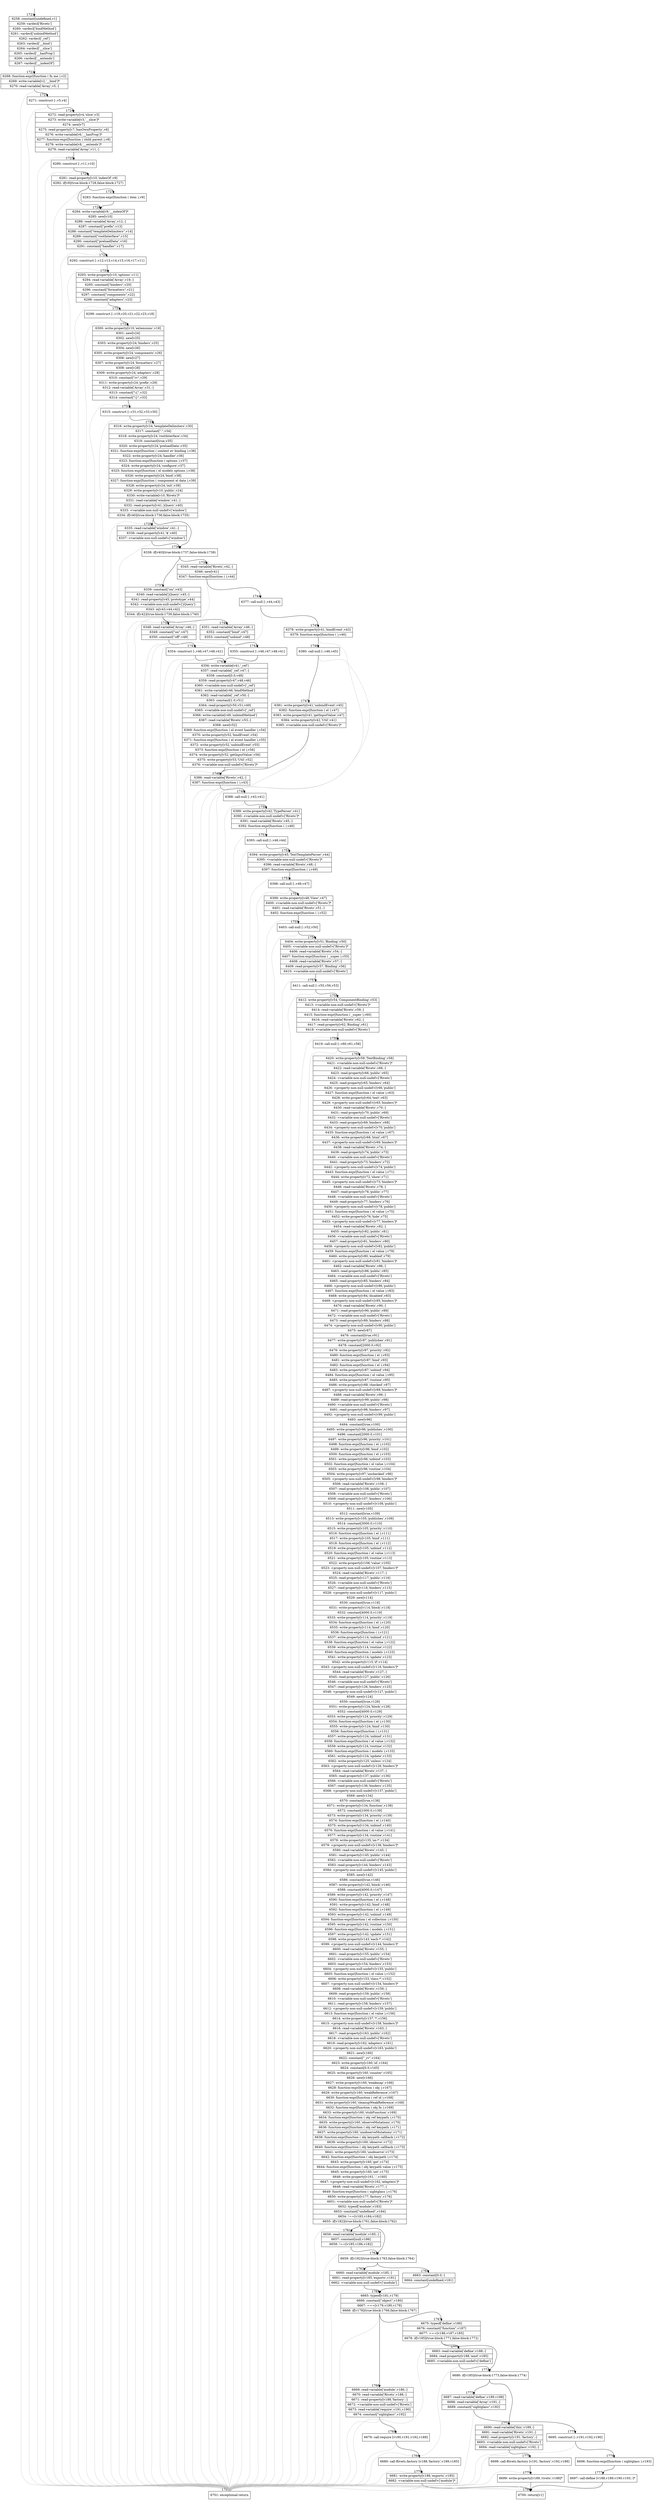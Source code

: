 digraph {
rankdir="TD"
BB_entry1[shape=none,label=""];
BB_entry1 -> BB1721 [tailport=s, headport=n, headlabel="    1721"]
BB1721 [shape=record label="{6258: constant[undefined,v1]|6259: vardecl['Rivets']|6260: vardecl['bindMethod']|6261: vardecl['unbindMethod']|6262: vardecl['_ref']|6263: vardecl['__bind']|6264: vardecl['__slice']|6265: vardecl['__hasProp']|6266: vardecl['__extends']|6267: vardecl['__indexOf']}" ] 
BB1721 -> BB1722 [tailport=s, headport=n, headlabel="      1722"]
BB1722 [shape=record label="{6268: function-expr[function ( fn me ),v2]|6269: write-variable[v2,'__bind']*|6270: read-variable['Array',v5,-]}" ] 
BB1722 -> BB1723 [tailport=s, headport=n, headlabel="      1723"]
BB1722 -> BB1781 [tailport=s, headport=n, color=gray, headlabel="      1781"]
BB1723 [shape=record label="{6271: construct [-,v5,v4]}" ] 
BB1723 -> BB1724 [tailport=s, headport=n, headlabel="      1724"]
BB1723 -> BB1781 [tailport=s, headport=n, color=gray]
BB1724 [shape=record label="{6272: read-property[v4,'slice',v3]|6273: write-variable[v3,'__slice']*|6274: new[v7]|6275: read-property[v7,'hasOwnProperty',v6]|6276: write-variable[v6,'__hasProp']*|6277: function-expr[function ( child parent ),v8]|6278: write-variable[v8,'__extends']*|6279: read-variable['Array',v11,-]}" ] 
BB1724 -> BB1725 [tailport=s, headport=n, headlabel="      1725"]
BB1724 -> BB1781 [tailport=s, headport=n, color=gray]
BB1725 [shape=record label="{6280: construct [-,v11,v10]}" ] 
BB1725 -> BB1726 [tailport=s, headport=n, headlabel="      1726"]
BB1725 -> BB1781 [tailport=s, headport=n, color=gray]
BB1726 [shape=record label="{6281: read-property[v10,'indexOf',v9]|6282: if[v9](true-block:1728,false-block:1727)}" ] 
BB1726 -> BB1728 [tailport=s, headport=n, headlabel="      1728"]
BB1726 -> BB1727 [tailport=s, headport=n, headlabel="      1727"]
BB1726 -> BB1781 [tailport=s, headport=n, color=gray]
BB1727 [shape=record label="{6283: function-expr[function ( item ),v9]}" ] 
BB1727 -> BB1728 [tailport=s, headport=n]
BB1728 [shape=record label="{6284: write-variable[v9,'__indexOf']*|6285: new[v10]|6286: read-variable['Array',v12,-]|6287: constant[\"prefix\",v13]|6288: constant[\"templateDelimiters\",v14]|6289: constant[\"rootInterface\",v15]|6290: constant[\"preloadData\",v16]|6291: constant[\"handler\",v17]}" ] 
BB1728 -> BB1729 [tailport=s, headport=n, headlabel="      1729"]
BB1728 -> BB1781 [tailport=s, headport=n, color=gray]
BB1729 [shape=record label="{6292: construct [-,v12,v13,v14,v15,v16,v17,v11]}" ] 
BB1729 -> BB1730 [tailport=s, headport=n, headlabel="      1730"]
BB1729 -> BB1781 [tailport=s, headport=n, color=gray]
BB1730 [shape=record label="{6293: write-property[v10,'options',v11]|6294: read-variable['Array',v19,-]|6295: constant[\"binders\",v20]|6296: constant[\"formatters\",v21]|6297: constant[\"components\",v22]|6298: constant[\"adapters\",v23]}" ] 
BB1730 -> BB1731 [tailport=s, headport=n, headlabel="      1731"]
BB1730 -> BB1781 [tailport=s, headport=n, color=gray]
BB1731 [shape=record label="{6299: construct [-,v19,v20,v21,v22,v23,v18]}" ] 
BB1731 -> BB1732 [tailport=s, headport=n, headlabel="      1732"]
BB1731 -> BB1781 [tailport=s, headport=n, color=gray]
BB1732 [shape=record label="{6300: write-property[v10,'extensions',v18]|6301: new[v24]|6302: new[v25]|6303: write-property[v24,'binders',v25]|6304: new[v26]|6305: write-property[v24,'components',v26]|6306: new[v27]|6307: write-property[v24,'formatters',v27]|6308: new[v28]|6309: write-property[v24,'adapters',v28]|6310: constant[\"rv\",v29]|6311: write-property[v24,'prefix',v29]|6312: read-variable['Array',v31,-]|6313: constant[\"\\\{\",v32]|6314: constant[\"\\\}\",v33]}" ] 
BB1732 -> BB1733 [tailport=s, headport=n, headlabel="      1733"]
BB1732 -> BB1781 [tailport=s, headport=n, color=gray]
BB1733 [shape=record label="{6315: construct [-,v31,v32,v33,v30]}" ] 
BB1733 -> BB1734 [tailport=s, headport=n, headlabel="      1734"]
BB1733 -> BB1781 [tailport=s, headport=n, color=gray]
BB1734 [shape=record label="{6316: write-property[v24,'templateDelimiters',v30]|6317: constant[\".\",v34]|6318: write-property[v24,'rootInterface',v34]|6319: constant[true,v35]|6320: write-property[v24,'preloadData',v35]|6321: function-expr[function ( context ev binding ),v36]|6322: write-property[v24,'handler',v36]|6323: function-expr[function ( options ),v37]|6324: write-property[v24,'configure',v37]|6325: function-expr[function ( el models options ),v38]|6326: write-property[v24,'bind',v38]|6327: function-expr[function ( component el data ),v39]|6328: write-property[v24,'init',v39]|6329: write-property[v10,'public',v24]|6330: write-variable[v10,'Rivets']*|6331: read-variable['window',v41,-]|6332: read-property[v41,'jQuery',v40]|6333: \<variable-non-null-undef\>['window']|6334: if[v40](true-block:1736,false-block:1735)}" ] 
BB1734 -> BB1736 [tailport=s, headport=n, headlabel="      1736"]
BB1734 -> BB1735 [tailport=s, headport=n, headlabel="      1735"]
BB1734 -> BB1781 [tailport=s, headport=n, color=gray]
BB1735 [shape=record label="{6335: read-variable['window',v41,-]|6336: read-property[v41,'$',v40]|6337: \<variable-non-null-undef\>['window']}" ] 
BB1735 -> BB1736 [tailport=s, headport=n]
BB1735 -> BB1781 [tailport=s, headport=n, color=gray]
BB1736 [shape=record label="{6338: if[v40](true-block:1737,false-block:1738)}" ] 
BB1736 -> BB1737 [tailport=s, headport=n, headlabel="      1737"]
BB1736 -> BB1738 [tailport=s, headport=n, headlabel="      1738"]
BB1737 [shape=record label="{6339: constant[\"on\",v43]|6340: read-variable['jQuery',v45,-]|6341: read-property[v45,'prototype',v44]|6342: \<variable-non-null-undef\>['jQuery']|6343: in[v43,v44,v42]|6344: if[v42](true-block:1739,false-block:1740)}" ] 
BB1737 -> BB1739 [tailport=s, headport=n, headlabel="      1739"]
BB1737 -> BB1740 [tailport=s, headport=n, headlabel="      1740"]
BB1737 -> BB1781 [tailport=s, headport=n, color=gray]
BB1738 [shape=record label="{6345: read-variable['Rivets',v42,-]|6346: new[v41]|6347: function-expr[function ( ),v44]}" ] 
BB1738 -> BB1744 [tailport=s, headport=n, headlabel="      1744"]
BB1738 -> BB1781 [tailport=s, headport=n, color=gray]
BB1739 [shape=record label="{6348: read-variable['Array',v46,-]|6349: constant[\"on\",v47]|6350: constant[\"off\",v48]}" ] 
BB1739 -> BB1741 [tailport=s, headport=n, headlabel="      1741"]
BB1739 -> BB1781 [tailport=s, headport=n, color=gray]
BB1740 [shape=record label="{6351: read-variable['Array',v46,-]|6352: constant[\"bind\",v47]|6353: constant[\"unbind\",v48]}" ] 
BB1740 -> BB1742 [tailport=s, headport=n, headlabel="      1742"]
BB1740 -> BB1781 [tailport=s, headport=n, color=gray]
BB1741 [shape=record label="{6354: construct [-,v46,v47,v48,v41]}" ] 
BB1741 -> BB1743 [tailport=s, headport=n, headlabel="      1743"]
BB1741 -> BB1781 [tailport=s, headport=n, color=gray]
BB1742 [shape=record label="{6355: construct [-,v46,v47,v48,v41]}" ] 
BB1742 -> BB1743 [tailport=s, headport=n]
BB1742 -> BB1781 [tailport=s, headport=n, color=gray]
BB1743 [shape=record label="{6356: write-variable[v41,'_ref']|6357: read-variable['_ref',v47,-]|6358: constant[0.0,v48]|6359: read-property[v47,v48,v46]|6360: \<variable-non-null-undef\>['_ref']|6361: write-variable[v46,'bindMethod']|6362: read-variable['_ref',v50,-]|6363: constant[1.0,v51]|6364: read-property[v50,v51,v49]|6365: \<variable-non-null-undef\>['_ref']|6366: write-variable[v49,'unbindMethod']|6367: read-variable['Rivets',v53,-]|6368: new[v52]|6369: function-expr[function ( el event handler ),v54]|6370: write-property[v52,'bindEvent',v54]|6371: function-expr[function ( el event handler ),v55]|6372: write-property[v52,'unbindEvent',v55]|6373: function-expr[function ( el ),v56]|6374: write-property[v52,'getInputValue',v56]|6375: write-property[v53,'Util',v52]|6376: \<variable-non-null-undef\>['Rivets']*}" ] 
BB1743 -> BB1748 [tailport=s, headport=n, headlabel="      1748"]
BB1743 -> BB1781 [tailport=s, headport=n, color=gray]
BB1744 [shape=record label="{6377: call-null [-,v44,v43]}" ] 
BB1744 -> BB1745 [tailport=s, headport=n, headlabel="      1745"]
BB1744 -> BB1781 [tailport=s, headport=n, color=gray]
BB1745 [shape=record label="{6378: write-property[v41,'bindEvent',v43]|6379: function-expr[function ( ),v46]}" ] 
BB1745 -> BB1746 [tailport=s, headport=n, headlabel="      1746"]
BB1745 -> BB1781 [tailport=s, headport=n, color=gray]
BB1746 [shape=record label="{6380: call-null [-,v46,v45]}" ] 
BB1746 -> BB1747 [tailport=s, headport=n, headlabel="      1747"]
BB1746 -> BB1781 [tailport=s, headport=n, color=gray]
BB1747 [shape=record label="{6381: write-property[v41,'unbindEvent',v45]|6382: function-expr[function ( el ),v47]|6383: write-property[v41,'getInputValue',v47]|6384: write-property[v42,'Util',v41]|6385: \<variable-non-null-undef\>['Rivets']*}" ] 
BB1747 -> BB1748 [tailport=s, headport=n]
BB1747 -> BB1781 [tailport=s, headport=n, color=gray]
BB1748 [shape=record label="{6386: read-variable['Rivets',v42,-]|6387: function-expr[function ( ),v43]}" ] 
BB1748 -> BB1749 [tailport=s, headport=n, headlabel="      1749"]
BB1748 -> BB1781 [tailport=s, headport=n, color=gray]
BB1749 [shape=record label="{6388: call-null [-,v43,v41]}" ] 
BB1749 -> BB1750 [tailport=s, headport=n, headlabel="      1750"]
BB1749 -> BB1781 [tailport=s, headport=n, color=gray]
BB1750 [shape=record label="{6389: write-property[v42,'TypeParser',v41]|6390: \<variable-non-null-undef\>['Rivets']*|6391: read-variable['Rivets',v45,-]|6392: function-expr[function ( ),v46]}" ] 
BB1750 -> BB1751 [tailport=s, headport=n, headlabel="      1751"]
BB1750 -> BB1781 [tailport=s, headport=n, color=gray]
BB1751 [shape=record label="{6393: call-null [-,v46,v44]}" ] 
BB1751 -> BB1752 [tailport=s, headport=n, headlabel="      1752"]
BB1751 -> BB1781 [tailport=s, headport=n, color=gray]
BB1752 [shape=record label="{6394: write-property[v45,'TextTemplateParser',v44]|6395: \<variable-non-null-undef\>['Rivets']*|6396: read-variable['Rivets',v48,-]|6397: function-expr[function ( ),v49]}" ] 
BB1752 -> BB1753 [tailport=s, headport=n, headlabel="      1753"]
BB1752 -> BB1781 [tailport=s, headport=n, color=gray]
BB1753 [shape=record label="{6398: call-null [-,v49,v47]}" ] 
BB1753 -> BB1754 [tailport=s, headport=n, headlabel="      1754"]
BB1753 -> BB1781 [tailport=s, headport=n, color=gray]
BB1754 [shape=record label="{6399: write-property[v48,'View',v47]|6400: \<variable-non-null-undef\>['Rivets']*|6401: read-variable['Rivets',v51,-]|6402: function-expr[function ( ),v52]}" ] 
BB1754 -> BB1755 [tailport=s, headport=n, headlabel="      1755"]
BB1754 -> BB1781 [tailport=s, headport=n, color=gray]
BB1755 [shape=record label="{6403: call-null [-,v52,v50]}" ] 
BB1755 -> BB1756 [tailport=s, headport=n, headlabel="      1756"]
BB1755 -> BB1781 [tailport=s, headport=n, color=gray]
BB1756 [shape=record label="{6404: write-property[v51,'Binding',v50]|6405: \<variable-non-null-undef\>['Rivets']*|6406: read-variable['Rivets',v54,-]|6407: function-expr[function ( _super ),v55]|6408: read-variable['Rivets',v57,-]|6409: read-property[v57,'Binding',v56]|6410: \<variable-non-null-undef\>['Rivets']}" ] 
BB1756 -> BB1757 [tailport=s, headport=n, headlabel="      1757"]
BB1756 -> BB1781 [tailport=s, headport=n, color=gray]
BB1757 [shape=record label="{6411: call-null [-,v55,v56,v53]}" ] 
BB1757 -> BB1758 [tailport=s, headport=n, headlabel="      1758"]
BB1757 -> BB1781 [tailport=s, headport=n, color=gray]
BB1758 [shape=record label="{6412: write-property[v54,'ComponentBinding',v53]|6413: \<variable-non-null-undef\>['Rivets']*|6414: read-variable['Rivets',v59,-]|6415: function-expr[function ( _super ),v60]|6416: read-variable['Rivets',v62,-]|6417: read-property[v62,'Binding',v61]|6418: \<variable-non-null-undef\>['Rivets']}" ] 
BB1758 -> BB1759 [tailport=s, headport=n, headlabel="      1759"]
BB1758 -> BB1781 [tailport=s, headport=n, color=gray]
BB1759 [shape=record label="{6419: call-null [-,v60,v61,v58]}" ] 
BB1759 -> BB1760 [tailport=s, headport=n, headlabel="      1760"]
BB1759 -> BB1781 [tailport=s, headport=n, color=gray]
BB1760 [shape=record label="{6420: write-property[v59,'TextBinding',v58]|6421: \<variable-non-null-undef\>['Rivets']*|6422: read-variable['Rivets',v66,-]|6423: read-property[v66,'public',v65]|6424: \<variable-non-null-undef\>['Rivets']|6425: read-property[v65,'binders',v64]|6426: \<property-non-null-undef\>[v66,'public']|6427: function-expr[function ( el value ),v63]|6428: write-property[v64,'text',v63]|6429: \<property-non-null-undef\>[v65,'binders']*|6430: read-variable['Rivets',v70,-]|6431: read-property[v70,'public',v69]|6432: \<variable-non-null-undef\>['Rivets']|6433: read-property[v69,'binders',v68]|6434: \<property-non-null-undef\>[v70,'public']|6435: function-expr[function ( el value ),v67]|6436: write-property[v68,'html',v67]|6437: \<property-non-null-undef\>[v69,'binders']*|6438: read-variable['Rivets',v74,-]|6439: read-property[v74,'public',v73]|6440: \<variable-non-null-undef\>['Rivets']|6441: read-property[v73,'binders',v72]|6442: \<property-non-null-undef\>[v74,'public']|6443: function-expr[function ( el value ),v71]|6444: write-property[v72,'show',v71]|6445: \<property-non-null-undef\>[v73,'binders']*|6446: read-variable['Rivets',v78,-]|6447: read-property[v78,'public',v77]|6448: \<variable-non-null-undef\>['Rivets']|6449: read-property[v77,'binders',v76]|6450: \<property-non-null-undef\>[v78,'public']|6451: function-expr[function ( el value ),v75]|6452: write-property[v76,'hide',v75]|6453: \<property-non-null-undef\>[v77,'binders']*|6454: read-variable['Rivets',v82,-]|6455: read-property[v82,'public',v81]|6456: \<variable-non-null-undef\>['Rivets']|6457: read-property[v81,'binders',v80]|6458: \<property-non-null-undef\>[v82,'public']|6459: function-expr[function ( el value ),v79]|6460: write-property[v80,'enabled',v79]|6461: \<property-non-null-undef\>[v81,'binders']*|6462: read-variable['Rivets',v86,-]|6463: read-property[v86,'public',v85]|6464: \<variable-non-null-undef\>['Rivets']|6465: read-property[v85,'binders',v84]|6466: \<property-non-null-undef\>[v86,'public']|6467: function-expr[function ( el value ),v83]|6468: write-property[v84,'disabled',v83]|6469: \<property-non-null-undef\>[v85,'binders']*|6470: read-variable['Rivets',v90,-]|6471: read-property[v90,'public',v89]|6472: \<variable-non-null-undef\>['Rivets']|6473: read-property[v89,'binders',v88]|6474: \<property-non-null-undef\>[v90,'public']|6475: new[v87]|6476: constant[true,v91]|6477: write-property[v87,'publishes',v91]|6478: constant[2000.0,v92]|6479: write-property[v87,'priority',v92]|6480: function-expr[function ( el ),v93]|6481: write-property[v87,'bind',v93]|6482: function-expr[function ( el ),v94]|6483: write-property[v87,'unbind',v94]|6484: function-expr[function ( el value ),v95]|6485: write-property[v87,'routine',v95]|6486: write-property[v88,'checked',v87]|6487: \<property-non-null-undef\>[v89,'binders']*|6488: read-variable['Rivets',v99,-]|6489: read-property[v99,'public',v98]|6490: \<variable-non-null-undef\>['Rivets']|6491: read-property[v98,'binders',v97]|6492: \<property-non-null-undef\>[v99,'public']|6493: new[v96]|6494: constant[true,v100]|6495: write-property[v96,'publishes',v100]|6496: constant[2000.0,v101]|6497: write-property[v96,'priority',v101]|6498: function-expr[function ( el ),v102]|6499: write-property[v96,'bind',v102]|6500: function-expr[function ( el ),v103]|6501: write-property[v96,'unbind',v103]|6502: function-expr[function ( el value ),v104]|6503: write-property[v96,'routine',v104]|6504: write-property[v97,'unchecked',v96]|6505: \<property-non-null-undef\>[v98,'binders']*|6506: read-variable['Rivets',v108,-]|6507: read-property[v108,'public',v107]|6508: \<variable-non-null-undef\>['Rivets']|6509: read-property[v107,'binders',v106]|6510: \<property-non-null-undef\>[v108,'public']|6511: new[v105]|6512: constant[true,v109]|6513: write-property[v105,'publishes',v109]|6514: constant[3000.0,v110]|6515: write-property[v105,'priority',v110]|6516: function-expr[function ( el ),v111]|6517: write-property[v105,'bind',v111]|6518: function-expr[function ( el ),v112]|6519: write-property[v105,'unbind',v112]|6520: function-expr[function ( el value ),v113]|6521: write-property[v105,'routine',v113]|6522: write-property[v106,'value',v105]|6523: \<property-non-null-undef\>[v107,'binders']*|6524: read-variable['Rivets',v117,-]|6525: read-property[v117,'public',v116]|6526: \<variable-non-null-undef\>['Rivets']|6527: read-property[v116,'binders',v115]|6528: \<property-non-null-undef\>[v117,'public']|6529: new[v114]|6530: constant[true,v118]|6531: write-property[v114,'block',v118]|6532: constant[4000.0,v119]|6533: write-property[v114,'priority',v119]|6534: function-expr[function ( el ),v120]|6535: write-property[v114,'bind',v120]|6536: function-expr[function ( ),v121]|6537: write-property[v114,'unbind',v121]|6538: function-expr[function ( el value ),v122]|6539: write-property[v114,'routine',v122]|6540: function-expr[function ( models ),v123]|6541: write-property[v114,'update',v123]|6542: write-property[v115,'if',v114]|6543: \<property-non-null-undef\>[v116,'binders']*|6544: read-variable['Rivets',v127,-]|6545: read-property[v127,'public',v126]|6546: \<variable-non-null-undef\>['Rivets']|6547: read-property[v126,'binders',v125]|6548: \<property-non-null-undef\>[v127,'public']|6549: new[v124]|6550: constant[true,v128]|6551: write-property[v124,'block',v128]|6552: constant[4000.0,v129]|6553: write-property[v124,'priority',v129]|6554: function-expr[function ( el ),v130]|6555: write-property[v124,'bind',v130]|6556: function-expr[function ( ),v131]|6557: write-property[v124,'unbind',v131]|6558: function-expr[function ( el value ),v132]|6559: write-property[v124,'routine',v132]|6560: function-expr[function ( models ),v133]|6561: write-property[v124,'update',v133]|6562: write-property[v125,'unless',v124]|6563: \<property-non-null-undef\>[v126,'binders']*|6564: read-variable['Rivets',v137,-]|6565: read-property[v137,'public',v136]|6566: \<variable-non-null-undef\>['Rivets']|6567: read-property[v136,'binders',v135]|6568: \<property-non-null-undef\>[v137,'public']|6569: new[v134]|6570: constant[true,v138]|6571: write-property[v134,'function',v138]|6572: constant[1000.0,v139]|6573: write-property[v134,'priority',v139]|6574: function-expr[function ( el ),v140]|6575: write-property[v134,'unbind',v140]|6576: function-expr[function ( el value ),v141]|6577: write-property[v134,'routine',v141]|6578: write-property[v135,'on-*',v134]|6579: \<property-non-null-undef\>[v136,'binders']*|6580: read-variable['Rivets',v145,-]|6581: read-property[v145,'public',v144]|6582: \<variable-non-null-undef\>['Rivets']|6583: read-property[v144,'binders',v143]|6584: \<property-non-null-undef\>[v145,'public']|6585: new[v142]|6586: constant[true,v146]|6587: write-property[v142,'block',v146]|6588: constant[4000.0,v147]|6589: write-property[v142,'priority',v147]|6590: function-expr[function ( el ),v148]|6591: write-property[v142,'bind',v148]|6592: function-expr[function ( el ),v149]|6593: write-property[v142,'unbind',v149]|6594: function-expr[function ( el collection ),v150]|6595: write-property[v142,'routine',v150]|6596: function-expr[function ( models ),v151]|6597: write-property[v142,'update',v151]|6598: write-property[v143,'each-*',v142]|6599: \<property-non-null-undef\>[v144,'binders']*|6600: read-variable['Rivets',v155,-]|6601: read-property[v155,'public',v154]|6602: \<variable-non-null-undef\>['Rivets']|6603: read-property[v154,'binders',v153]|6604: \<property-non-null-undef\>[v155,'public']|6605: function-expr[function ( el value ),v152]|6606: write-property[v153,'class-*',v152]|6607: \<property-non-null-undef\>[v154,'binders']*|6608: read-variable['Rivets',v159,-]|6609: read-property[v159,'public',v158]|6610: \<variable-non-null-undef\>['Rivets']|6611: read-property[v158,'binders',v157]|6612: \<property-non-null-undef\>[v159,'public']|6613: function-expr[function ( el value ),v156]|6614: write-property[v157,'*',v156]|6615: \<property-non-null-undef\>[v158,'binders']*|6616: read-variable['Rivets',v163,-]|6617: read-property[v163,'public',v162]|6618: \<variable-non-null-undef\>['Rivets']|6619: read-property[v162,'adapters',v161]|6620: \<property-non-null-undef\>[v163,'public']|6621: new[v160]|6622: constant[\"_rv\",v164]|6623: write-property[v160,'id',v164]|6624: constant[0.0,v165]|6625: write-property[v160,'counter',v165]|6626: new[v166]|6627: write-property[v160,'weakmap',v166]|6628: function-expr[function ( obj ),v167]|6629: write-property[v160,'weakReference',v167]|6630: function-expr[function ( ref id ),v168]|6631: write-property[v160,'cleanupWeakReference',v168]|6632: function-expr[function ( obj fn ),v169]|6633: write-property[v160,'stubFunction',v169]|6634: function-expr[function ( obj ref keypath ),v170]|6635: write-property[v160,'observeMutations',v170]|6636: function-expr[function ( obj ref keypath ),v171]|6637: write-property[v160,'unobserveMutations',v171]|6638: function-expr[function ( obj keypath callback ),v172]|6639: write-property[v160,'observe',v172]|6640: function-expr[function ( obj keypath callback ),v173]|6641: write-property[v160,'unobserve',v173]|6642: function-expr[function ( obj keypath ),v174]|6643: write-property[v160,'get',v174]|6644: function-expr[function ( obj keypath value ),v175]|6645: write-property[v160,'set',v175]|6646: write-property[v161,'.',v160]|6647: \<property-non-null-undef\>[v162,'adapters']*|6648: read-variable['Rivets',v177,-]|6649: function-expr[function ( sightglass ),v176]|6650: write-property[v177,'factory',v176]|6651: \<variable-non-null-undef\>['Rivets']*|6652: typeof['module',v183]|6653: constant[\"undefined\",v184]|6654: !==[v183,v184,v182]|6655: if[v182](true-block:1761,false-block:1762)}" ] 
BB1760 -> BB1762 [tailport=s, headport=n, headlabel="      1762"]
BB1760 -> BB1761 [tailport=s, headport=n, headlabel="      1761"]
BB1760 -> BB1781 [tailport=s, headport=n, color=gray]
BB1761 [shape=record label="{6656: read-variable['module',v185,-]|6657: constant[null,v186]|6658: !==[v185,v186,v182]}" ] 
BB1761 -> BB1762 [tailport=s, headport=n]
BB1761 -> BB1781 [tailport=s, headport=n, color=gray]
BB1762 [shape=record label="{6659: if[v182](true-block:1763,false-block:1764)}" ] 
BB1762 -> BB1763 [tailport=s, headport=n, headlabel="      1763"]
BB1762 -> BB1764 [tailport=s, headport=n, headlabel="      1764"]
BB1763 [shape=record label="{6660: read-variable['module',v185,-]|6661: read-property[v185,'exports',v181]|6662: \<variable-non-null-undef\>['module']}" ] 
BB1763 -> BB1765 [tailport=s, headport=n, headlabel="      1765"]
BB1763 -> BB1781 [tailport=s, headport=n, color=gray]
BB1764 [shape=record label="{6663: constant[0.0,-]|6664: constant[undefined,v181]}" ] 
BB1764 -> BB1765 [tailport=s, headport=n]
BB1765 [shape=record label="{6665: typeof[v181,v179]|6666: constant[\"object\",v180]|6667: ===[v179,v180,v178]|6668: if[v178](true-block:1766,false-block:1767)}" ] 
BB1765 -> BB1766 [tailport=s, headport=n, headlabel="      1766"]
BB1765 -> BB1767 [tailport=s, headport=n, headlabel="      1767"]
BB1765 -> BB1781 [tailport=s, headport=n, color=gray]
BB1766 [shape=record label="{6669: read-variable['module',v186,-]|6670: read-variable['Rivets',v188,-]|6671: read-property[v188,'factory',-]|6672: \<variable-non-null-undef\>['Rivets']|6673: read-variable['require',v191,v190]|6674: constant[\"sightglass\",v192]}" ] 
BB1766 -> BB1768 [tailport=s, headport=n, headlabel="      1768"]
BB1766 -> BB1781 [tailport=s, headport=n, color=gray]
BB1767 [shape=record label="{6675: typeof['define',v186]|6676: constant[\"function\",v187]|6677: ===[v186,v187,v185]|6678: if[v185](true-block:1771,false-block:1772)}" ] 
BB1767 -> BB1772 [tailport=s, headport=n, headlabel="      1772"]
BB1767 -> BB1771 [tailport=s, headport=n, headlabel="      1771"]
BB1767 -> BB1781 [tailport=s, headport=n, color=gray]
BB1768 [shape=record label="{6679: call-require [v190,v191,v192,v189]}" ] 
BB1768 -> BB1769 [tailport=s, headport=n, headlabel="      1769"]
BB1768 -> BB1781 [tailport=s, headport=n, color=gray]
BB1769 [shape=record label="{6680: call-Rivets.factory [v188,'factory',v189,v185]}" ] 
BB1769 -> BB1770 [tailport=s, headport=n, headlabel="      1770"]
BB1769 -> BB1781 [tailport=s, headport=n, color=gray]
BB1770 [shape=record label="{6681: write-property[v186,'exports',v185]|6682: \<variable-non-null-undef\>['module']*}" ] 
BB1770 -> BB1780 [tailport=s, headport=n, headlabel="      1780"]
BB1770 -> BB1781 [tailport=s, headport=n, color=gray]
BB1771 [shape=record label="{6683: read-variable['define',v188,-]|6684: read-property[v188,'amd',v185]|6685: \<variable-non-null-undef\>['define']}" ] 
BB1771 -> BB1772 [tailport=s, headport=n]
BB1771 -> BB1781 [tailport=s, headport=n, color=gray]
BB1772 [shape=record label="{6686: if[v185](true-block:1773,false-block:1774)}" ] 
BB1772 -> BB1773 [tailport=s, headport=n, headlabel="      1773"]
BB1772 -> BB1774 [tailport=s, headport=n, headlabel="      1774"]
BB1773 [shape=record label="{6687: read-variable['define',v189,v188]|6688: read-variable['Array',v191,-]|6689: constant[\"sightglass\",v192]}" ] 
BB1773 -> BB1775 [tailport=s, headport=n, headlabel="      1775"]
BB1773 -> BB1781 [tailport=s, headport=n, color=gray]
BB1774 [shape=record label="{6690: read-variable['this',v189,-]|6691: read-variable['Rivets',v191,-]|6692: read-property[v191,'factory',-]|6693: \<variable-non-null-undef\>['Rivets']|6694: read-variable['sightglass',v192,-]}" ] 
BB1774 -> BB1778 [tailport=s, headport=n, headlabel="      1778"]
BB1774 -> BB1781 [tailport=s, headport=n, color=gray]
BB1775 [shape=record label="{6695: construct [-,v191,v192,v190]}" ] 
BB1775 -> BB1776 [tailport=s, headport=n, headlabel="      1776"]
BB1775 -> BB1781 [tailport=s, headport=n, color=gray]
BB1776 [shape=record label="{6696: function-expr[function ( sightglass ),v193]}" ] 
BB1776 -> BB1777 [tailport=s, headport=n, headlabel="      1777"]
BB1777 [shape=record label="{6697: call-define [v188,v189,v190,v193,-]*}" ] 
BB1777 -> BB1780 [tailport=s, headport=n]
BB1777 -> BB1781 [tailport=s, headport=n, color=gray]
BB1778 [shape=record label="{6698: call-Rivets.factory [v191,'factory',v192,v188]}" ] 
BB1778 -> BB1779 [tailport=s, headport=n, headlabel="      1779"]
BB1778 -> BB1781 [tailport=s, headport=n, color=gray]
BB1779 [shape=record label="{6699: write-property[v189,'rivets',v188]*}" ] 
BB1779 -> BB1780 [tailport=s, headport=n]
BB1779 -> BB1781 [tailport=s, headport=n, color=gray]
BB1780 [shape=record label="{6700: return[v1]}" ] 
BB1781 [shape=record label="{6701: exceptional-return}" ] 
//#$~ 1382
}
